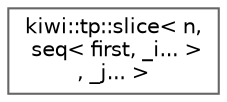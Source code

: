 digraph "Graphical Class Hierarchy"
{
 // LATEX_PDF_SIZE
  bgcolor="transparent";
  edge [fontname=Helvetica,fontsize=10,labelfontname=Helvetica,labelfontsize=10];
  node [fontname=Helvetica,fontsize=10,shape=box,height=0.2,width=0.4];
  rankdir="LR";
  Node0 [id="Node000000",label="kiwi::tp::slice\< n,\l seq\< first, _i... \>\l, _j... \>",height=0.2,width=0.4,color="grey40", fillcolor="white", style="filled",URL="$structkiwi_1_1tp_1_1slice_3_01n_00_01seq_3_01first_00_01__i_8_8_8_01_4_00_01__j_8_8_8_01_4.html",tooltip=" "];
}
